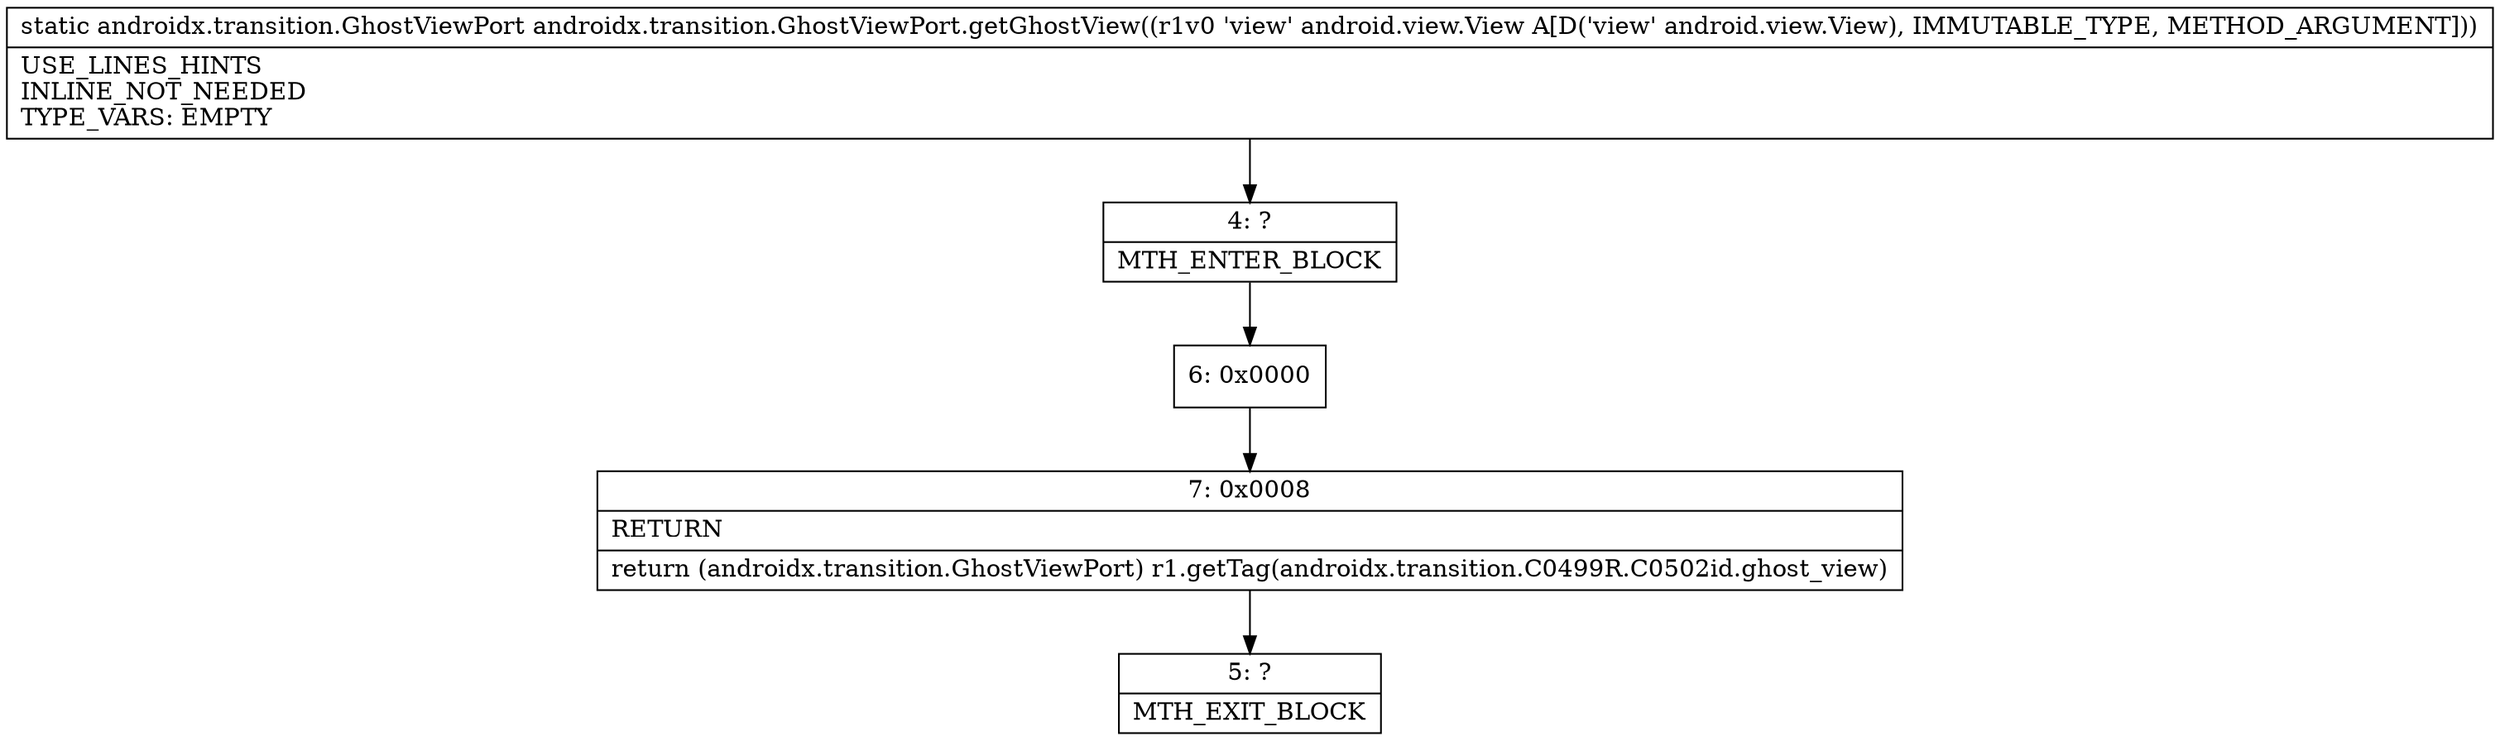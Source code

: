 digraph "CFG forandroidx.transition.GhostViewPort.getGhostView(Landroid\/view\/View;)Landroidx\/transition\/GhostViewPort;" {
Node_4 [shape=record,label="{4\:\ ?|MTH_ENTER_BLOCK\l}"];
Node_6 [shape=record,label="{6\:\ 0x0000}"];
Node_7 [shape=record,label="{7\:\ 0x0008|RETURN\l|return (androidx.transition.GhostViewPort) r1.getTag(androidx.transition.C0499R.C0502id.ghost_view)\l}"];
Node_5 [shape=record,label="{5\:\ ?|MTH_EXIT_BLOCK\l}"];
MethodNode[shape=record,label="{static androidx.transition.GhostViewPort androidx.transition.GhostViewPort.getGhostView((r1v0 'view' android.view.View A[D('view' android.view.View), IMMUTABLE_TYPE, METHOD_ARGUMENT]))  | USE_LINES_HINTS\lINLINE_NOT_NEEDED\lTYPE_VARS: EMPTY\l}"];
MethodNode -> Node_4;Node_4 -> Node_6;
Node_6 -> Node_7;
Node_7 -> Node_5;
}

